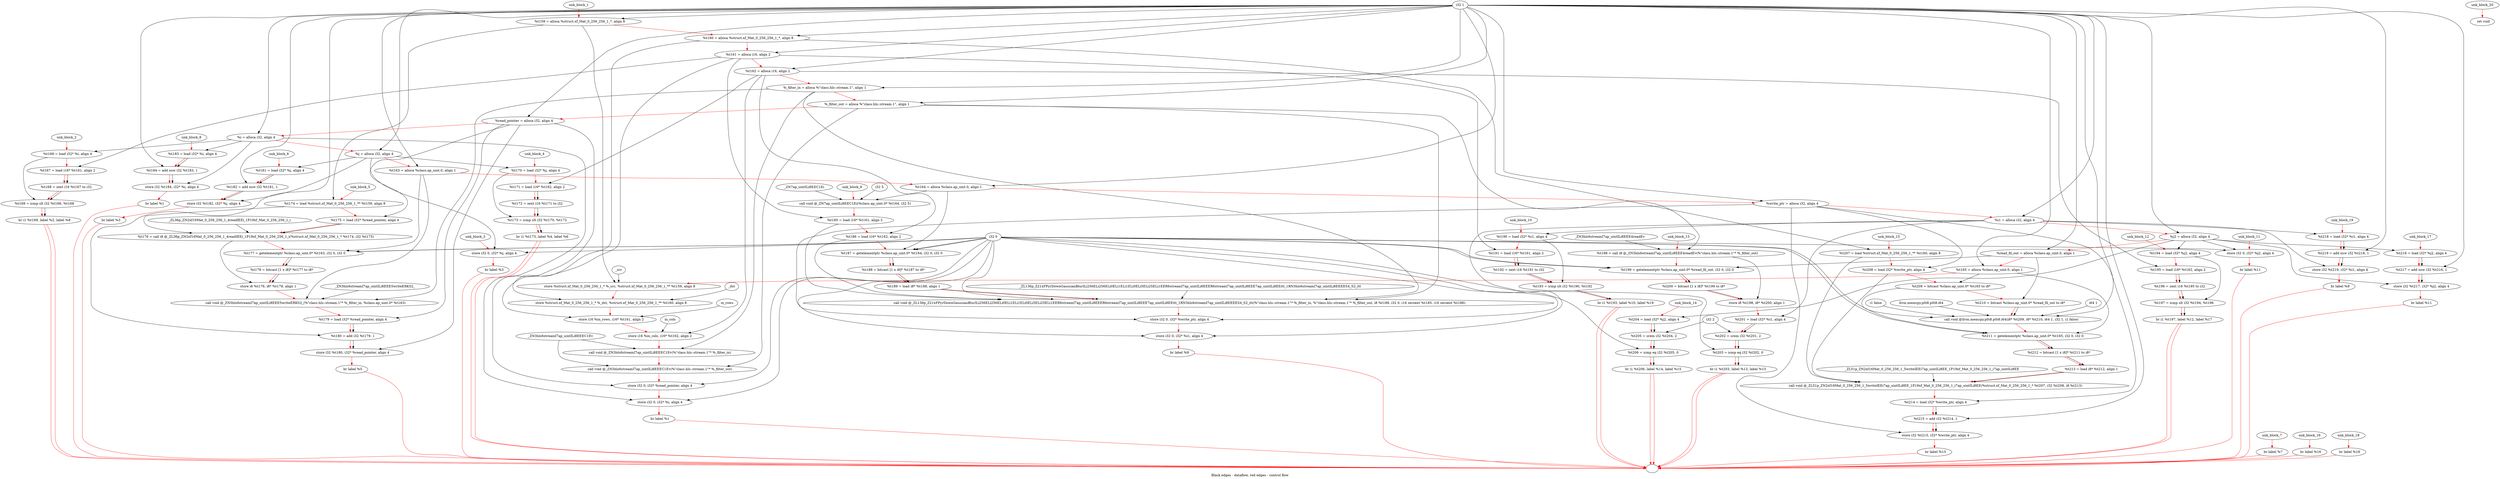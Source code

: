 digraph G {
compound=true
label="Black edges - dataflow, red edges - control flow"
"t159" [label="  %t159 = alloca %struct.xf_Mat_0_256_256_1_*, align 8"]
"t160" [label="  %t160 = alloca %struct.xf_Mat_0_256_256_1_*, align 8"]
"t161" [label="  %t161 = alloca i16, align 2"]
"t162" [label="  %t162 = alloca i16, align 2"]
"_filter_in" [label="  %_filter_in = alloca %\"class.hls::stream.1\", align 1"]
"_filter_out" [label="  %_filter_out = alloca %\"class.hls::stream.1\", align 1"]
"read_pointer" [label="  %read_pointer = alloca i32, align 4"]
"i" [label="  %i = alloca i32, align 4"]
"j" [label="  %j = alloca i32, align 4"]
"t163" [label="  %t163 = alloca %class.ap_uint.0, align 1"]
"t164" [label="  %t164 = alloca %class.ap_uint.0, align 1"]
"write_ptr" [label="  %write_ptr = alloca i32, align 4"]
"i1" [label="  %i1 = alloca i32, align 4"]
"j2" [label="  %j2 = alloca i32, align 4"]
"read_fil_out" [label="  %read_fil_out = alloca %class.ap_uint.0, align 1"]
"t165" [label="  %t165 = alloca %class.ap_uint.0, align 1"]
"_1" [label="  store %struct.xf_Mat_0_256_256_1_* %_src, %struct.xf_Mat_0_256_256_1_** %t159, align 8"]
"_2" [label="  store %struct.xf_Mat_0_256_256_1_* %_dst, %struct.xf_Mat_0_256_256_1_** %t160, align 8"]
"_3" [label="  store i16 %in_rows, i16* %t161, align 2"]
"_4" [label="  store i16 %in_cols, i16* %t162, align 2"]
"_5" [label="  call void @_ZN3hls6streamI7ap_uintILi8EEEC1Ev(%\"class.hls::stream.1\"* %_filter_in)"]
"_6" [label="  call void @_ZN3hls6streamI7ap_uintILi8EEEC1Ev(%\"class.hls::stream.1\"* %_filter_out)"]
"_7" [label="  store i32 0, i32* %read_pointer, align 4"]
"_8" [label="  store i32 0, i32* %i, align 4"]
"_9" [label="  br label %1"]
"unk_block_1" -> "t159"[color=red]
"i32 1" -> "t159"
"t159" -> "t160"[color=red weight=2]
"i32 1" -> "t160"
"t160" -> "t161"[color=red weight=2]
"i32 1" -> "t161"
"t161" -> "t162"[color=red weight=2]
"i32 1" -> "t162"
"t162" -> "_filter_in"[color=red weight=2]
"i32 1" -> "_filter_in"
"_filter_in" -> "_filter_out"[color=red weight=2]
"i32 1" -> "_filter_out"
"_filter_out" -> "read_pointer"[color=red weight=2]
"i32 1" -> "read_pointer"
"read_pointer" -> "i"[color=red weight=2]
"i32 1" -> "i"
"i" -> "j"[color=red weight=2]
"i32 1" -> "j"
"j" -> "t163"[color=red weight=2]
"i32 1" -> "t163"
"t163" -> "t164"[color=red weight=2]
"i32 1" -> "t164"
"t164" -> "write_ptr"[color=red weight=2]
"i32 1" -> "write_ptr"
"write_ptr" -> "i1"[color=red weight=2]
"i32 1" -> "i1"
"i1" -> "j2"[color=red weight=2]
"i32 1" -> "j2"
"j2" -> "read_fil_out"[color=red weight=2]
"i32 1" -> "read_fil_out"
"read_fil_out" -> "t165"[color=red weight=2]
"i32 1" -> "t165"
"t165" -> "_1"[color=red weight=2]
"_src" -> "_1"
"t159" -> "_1"
"_1" -> "_2"[color=red weight=2]
"_dst" -> "_2"
"t160" -> "_2"
"_2" -> "_3"[color=red weight=2]
"in_rows" -> "_3"
"t161" -> "_3"
"_3" -> "_4"[color=red weight=2]
"in_cols" -> "_4"
"t162" -> "_4"
"_4" -> "_5"[color=red weight=2]
"_filter_in" -> "_5"
"_ZN3hls6streamI7ap_uintILi8EEEC1Ev" -> "_5"
"_5" -> "_6"[color=red weight=2]
"_filter_out" -> "_6"
"_ZN3hls6streamI7ap_uintILi8EEEC1Ev" -> "_6"
"_6" -> "_7"[color=red weight=2]
"i32 0" -> "_7"
"read_pointer" -> "_7"
"_7" -> "_8"[color=red weight=2]
"i32 0" -> "_8"
"i" -> "_8"
"_8" -> "_9"[color=red weight=2]
"_9" -> ""[color=red]

"t166" [label="  %t166 = load i32* %i, align 4"]
"t167" [label="  %t167 = load i16* %t161, align 2"]
"t168" [label="  %t168 = zext i16 %t167 to i32"]
"t169" [label="  %t169 = icmp slt i32 %t166, %t168"]
"_10" [label="  br i1 %t169, label %2, label %8"]
"unk_block_2" -> "t166"[color=red]
"i" -> "t166"
"t166" -> "t167"[color=red weight=2]
"t161" -> "t167"
"t167" -> "t168"[color=red weight=2]
"t167" -> "t168"
"t168" -> "t169"[color=red weight=2]
"t166" -> "t169"
"t168" -> "t169"
"t169" -> "_10"[color=red weight=2]
"t169" -> "_10"
"_10" -> ""[color=red]
"_10" -> ""[color=red]

"_11" [label="  store i32 0, i32* %j, align 4"]
"_12" [label="  br label %3"]
"unk_block_3" -> "_11"[color=red]
"i32 0" -> "_11"
"j" -> "_11"
"_11" -> "_12"[color=red weight=2]
"_12" -> ""[color=red]

"t170" [label="  %t170 = load i32* %j, align 4"]
"t171" [label="  %t171 = load i16* %t162, align 2"]
"t172" [label="  %t172 = zext i16 %t171 to i32"]
"t173" [label="  %t173 = icmp slt i32 %t170, %t172"]
"_13" [label="  br i1 %t173, label %4, label %6"]
"unk_block_4" -> "t170"[color=red]
"j" -> "t170"
"t170" -> "t171"[color=red weight=2]
"t162" -> "t171"
"t171" -> "t172"[color=red weight=2]
"t171" -> "t172"
"t172" -> "t173"[color=red weight=2]
"t170" -> "t173"
"t172" -> "t173"
"t173" -> "_13"[color=red weight=2]
"t173" -> "_13"
"_13" -> ""[color=red]
"_13" -> ""[color=red]

"t174" [label="  %t174 = load %struct.xf_Mat_0_256_256_1_** %t159, align 8"]
"t175" [label="  %t175 = load i32* %read_pointer, align 4"]
"t176" [label="  %t176 = call i8 @_ZL36p_ZN2xf16Mat_0_256_256_1_4readIEEi_1P19xf_Mat_0_256_256_1_i(%struct.xf_Mat_0_256_256_1_* %t174, i32 %t175)"]
"t177" [label="  %t177 = getelementptr %class.ap_uint.0* %t163, i32 0, i32 0"]
"t178" [label="  %t178 = bitcast [1 x i8]* %t177 to i8*"]
"_14" [label="  store i8 %t176, i8* %t178, align 1"]
"_15" [label="  call void @_ZN3hls6streamI7ap_uintILi8EEE5writeERKS2_(%\"class.hls::stream.1\"* %_filter_in, %class.ap_uint.0* %t163)"]
"t179" [label="  %t179 = load i32* %read_pointer, align 4"]
"t180" [label="  %t180 = add i32 %t179, 1"]
"_16" [label="  store i32 %t180, i32* %read_pointer, align 4"]
"_17" [label="  br label %5"]
"unk_block_5" -> "t174"[color=red]
"t159" -> "t174"
"t174" -> "t175"[color=red weight=2]
"read_pointer" -> "t175"
"t175" -> "t176"[color=red weight=2]
"t174" -> "t176"
"t175" -> "t176"
"_ZL36p_ZN2xf16Mat_0_256_256_1_4readIEEi_1P19xf_Mat_0_256_256_1_i" -> "t176"
"t176" -> "t177"[color=red weight=2]
"t163" -> "t177"
"i32 0" -> "t177"
"i32 0" -> "t177"
"t177" -> "t178"[color=red weight=2]
"t177" -> "t178"
"t178" -> "_14"[color=red weight=2]
"t176" -> "_14"
"t178" -> "_14"
"_14" -> "_15"[color=red weight=2]
"_filter_in" -> "_15"
"t163" -> "_15"
"_ZN3hls6streamI7ap_uintILi8EEE5writeERKS2_" -> "_15"
"_15" -> "t179"[color=red weight=2]
"read_pointer" -> "t179"
"t179" -> "t180"[color=red weight=2]
"t179" -> "t180"
"i32 1" -> "t180"
"t180" -> "_16"[color=red weight=2]
"t180" -> "_16"
"read_pointer" -> "_16"
"_16" -> "_17"[color=red weight=2]
"_17" -> ""[color=red]

"t181" [label="  %t181 = load i32* %j, align 4"]
"t182" [label="  %t182 = add nsw i32 %t181, 1"]
"_18" [label="  store i32 %t182, i32* %j, align 4"]
"_19" [label="  br label %3"]
"unk_block_6" -> "t181"[color=red]
"j" -> "t181"
"t181" -> "t182"[color=red weight=2]
"t181" -> "t182"
"i32 1" -> "t182"
"t182" -> "_18"[color=red weight=2]
"t182" -> "_18"
"j" -> "_18"
"_18" -> "_19"[color=red weight=2]
"_19" -> ""[color=red]

"_20" [label="  br label %7"]
"unk_block_7" -> "_20"[color=red]
"_20" -> ""[color=red]

"t183" [label="  %t183 = load i32* %i, align 4"]
"t184" [label="  %t184 = add nsw i32 %t183, 1"]
"_21" [label="  store i32 %t184, i32* %i, align 4"]
"_22" [label="  br label %1"]
"unk_block_8" -> "t183"[color=red]
"i" -> "t183"
"t183" -> "t184"[color=red weight=2]
"t183" -> "t184"
"i32 1" -> "t184"
"t184" -> "_21"[color=red weight=2]
"t184" -> "_21"
"i" -> "_21"
"_21" -> "_22"[color=red weight=2]
"_22" -> ""[color=red]

"_23" [label="  call void @_ZN7ap_uintILi8EEC1Ei(%class.ap_uint.0* %t164, i32 5)"]
"t185" [label="  %t185 = load i16* %t161, align 2"]
"t186" [label="  %t186 = load i16* %t162, align 2"]
"t187" [label="  %t187 = getelementptr %class.ap_uint.0* %t164, i32 0, i32 0"]
"t188" [label="  %t188 = bitcast [1 x i8]* %t187 to i8*"]
"t189" [label="  %t189 = load i8* %t188, align 1"]
"_24" [label="  call void @_ZL136p_Z21xFPyrDownGaussianBlurILi256ELi256ELi0ELi1ELi1ELi0ELi5ELi25ELi1EER6streamI7ap_uintILi8EEER6streamI7ap_uintILi8EEE7ap_uintILi8EEitt_1RN3hls6streamI7ap_uintILi8EEEES4_S2_itt(%\"class.hls::stream.1\"* %_filter_in, %\"class.hls::stream.1\"* %_filter_out, i8 %t189, i32 0, i16 zeroext %t185, i16 zeroext %t186)"]
"_25" [label="  store i32 0, i32* %write_ptr, align 4"]
"_26" [label="  store i32 0, i32* %i1, align 4"]
"_27" [label="  br label %9"]
"unk_block_9" -> "_23"[color=red]
"t164" -> "_23"
"i32 5" -> "_23"
"_ZN7ap_uintILi8EEC1Ei" -> "_23"
"_23" -> "t185"[color=red weight=2]
"t161" -> "t185"
"t185" -> "t186"[color=red weight=2]
"t162" -> "t186"
"t186" -> "t187"[color=red weight=2]
"t164" -> "t187"
"i32 0" -> "t187"
"i32 0" -> "t187"
"t187" -> "t188"[color=red weight=2]
"t187" -> "t188"
"t188" -> "t189"[color=red weight=2]
"t188" -> "t189"
"t189" -> "_24"[color=red weight=2]
"_filter_in" -> "_24"
"_filter_out" -> "_24"
"t189" -> "_24"
"i32 0" -> "_24"
"t185" -> "_24"
"t186" -> "_24"
"_ZL136p_Z21xFPyrDownGaussianBlurILi256ELi256ELi0ELi1ELi1ELi0ELi5ELi25ELi1EER6streamI7ap_uintILi8EEER6streamI7ap_uintILi8EEE7ap_uintILi8EEitt_1RN3hls6streamI7ap_uintILi8EEEES4_S2_itt" -> "_24"
"_24" -> "_25"[color=red weight=2]
"i32 0" -> "_25"
"write_ptr" -> "_25"
"_25" -> "_26"[color=red weight=2]
"i32 0" -> "_26"
"i1" -> "_26"
"_26" -> "_27"[color=red weight=2]
"_27" -> ""[color=red]

"t190" [label="  %t190 = load i32* %i1, align 4"]
"t191" [label="  %t191 = load i16* %t161, align 2"]
"t192" [label="  %t192 = zext i16 %t191 to i32"]
"t193" [label="  %t193 = icmp slt i32 %t190, %t192"]
"_28" [label="  br i1 %t193, label %10, label %19"]
"unk_block_10" -> "t190"[color=red]
"i1" -> "t190"
"t190" -> "t191"[color=red weight=2]
"t161" -> "t191"
"t191" -> "t192"[color=red weight=2]
"t191" -> "t192"
"t192" -> "t193"[color=red weight=2]
"t190" -> "t193"
"t192" -> "t193"
"t193" -> "_28"[color=red weight=2]
"t193" -> "_28"
"_28" -> ""[color=red]
"_28" -> ""[color=red]

"_29" [label="  store i32 0, i32* %j2, align 4"]
"_30" [label="  br label %11"]
"unk_block_11" -> "_29"[color=red]
"i32 0" -> "_29"
"j2" -> "_29"
"_29" -> "_30"[color=red weight=2]
"_30" -> ""[color=red]

"t194" [label="  %t194 = load i32* %j2, align 4"]
"t195" [label="  %t195 = load i16* %t162, align 2"]
"t196" [label="  %t196 = zext i16 %t195 to i32"]
"t197" [label="  %t197 = icmp slt i32 %t194, %t196"]
"_31" [label="  br i1 %t197, label %12, label %17"]
"unk_block_12" -> "t194"[color=red]
"j2" -> "t194"
"t194" -> "t195"[color=red weight=2]
"t162" -> "t195"
"t195" -> "t196"[color=red weight=2]
"t195" -> "t196"
"t196" -> "t197"[color=red weight=2]
"t194" -> "t197"
"t196" -> "t197"
"t197" -> "_31"[color=red weight=2]
"t197" -> "_31"
"_31" -> ""[color=red]
"_31" -> ""[color=red]

"t198" [label="  %t198 = call i8 @_ZN3hls6streamI7ap_uintILi8EEE4readEv(%\"class.hls::stream.1\"* %_filter_out)"]
"t199" [label="  %t199 = getelementptr %class.ap_uint.0* %read_fil_out, i32 0, i32 0"]
"t200" [label="  %t200 = bitcast [1 x i8]* %t199 to i8*"]
"_32" [label="  store i8 %t198, i8* %t200, align 1"]
"t201" [label="  %t201 = load i32* %i1, align 4"]
"t202" [label="  %t202 = srem i32 %t201, 2"]
"t203" [label="  %t203 = icmp eq i32 %t202, 0"]
"_33" [label="  br i1 %t203, label %13, label %15"]
"unk_block_13" -> "t198"[color=red]
"_filter_out" -> "t198"
"_ZN3hls6streamI7ap_uintILi8EEE4readEv" -> "t198"
"t198" -> "t199"[color=red weight=2]
"read_fil_out" -> "t199"
"i32 0" -> "t199"
"i32 0" -> "t199"
"t199" -> "t200"[color=red weight=2]
"t199" -> "t200"
"t200" -> "_32"[color=red weight=2]
"t198" -> "_32"
"t200" -> "_32"
"_32" -> "t201"[color=red weight=2]
"i1" -> "t201"
"t201" -> "t202"[color=red weight=2]
"t201" -> "t202"
"i32 2" -> "t202"
"t202" -> "t203"[color=red weight=2]
"t202" -> "t203"
"i32 0" -> "t203"
"t203" -> "_33"[color=red weight=2]
"t203" -> "_33"
"_33" -> ""[color=red]
"_33" -> ""[color=red]

"t204" [label="  %t204 = load i32* %j2, align 4"]
"t205" [label="  %t205 = srem i32 %t204, 2"]
"t206" [label="  %t206 = icmp eq i32 %t205, 0"]
"_34" [label="  br i1 %t206, label %14, label %15"]
"unk_block_14" -> "t204"[color=red]
"j2" -> "t204"
"t204" -> "t205"[color=red weight=2]
"t204" -> "t205"
"i32 2" -> "t205"
"t205" -> "t206"[color=red weight=2]
"t205" -> "t206"
"i32 0" -> "t206"
"t206" -> "_34"[color=red weight=2]
"t206" -> "_34"
"_34" -> ""[color=red]
"_34" -> ""[color=red]

"t207" [label="  %t207 = load %struct.xf_Mat_0_256_256_1_** %t160, align 8"]
"t208" [label="  %t208 = load i32* %write_ptr, align 4"]
"t209" [label="  %t209 = bitcast %class.ap_uint.0* %t165 to i8*"]
"t210" [label="  %t210 = bitcast %class.ap_uint.0* %read_fil_out to i8*"]
"_35" [label="  call void @llvm.memcpy.p0i8.p0i8.i64(i8* %t209, i8* %t210, i64 1, i32 1, i1 false)"]
"t211" [label="  %t211 = getelementptr %class.ap_uint.0* %t165, i32 0, i32 0"]
"t212" [label="  %t212 = bitcast [1 x i8]* %t211 to i8*"]
"t213" [label="  %t213 = load i8* %t212, align 1"]
"_36" [label="  call void @_ZL51p_ZN2xf16Mat_0_256_256_1_5writeIEEi7ap_uintILi8EE_1P19xf_Mat_0_256_256_1_i7ap_uintILi8EE(%struct.xf_Mat_0_256_256_1_* %t207, i32 %t208, i8 %t213)"]
"t214" [label="  %t214 = load i32* %write_ptr, align 4"]
"t215" [label="  %t215 = add i32 %t214, 1"]
"_37" [label="  store i32 %t215, i32* %write_ptr, align 4"]
"_38" [label="  br label %15"]
"unk_block_15" -> "t207"[color=red]
"t160" -> "t207"
"t207" -> "t208"[color=red weight=2]
"write_ptr" -> "t208"
"t208" -> "t209"[color=red weight=2]
"t165" -> "t209"
"t209" -> "t210"[color=red weight=2]
"read_fil_out" -> "t210"
"t210" -> "_35"[color=red weight=2]
"t209" -> "_35"
"t210" -> "_35"
"i64 1" -> "_35"
"i32 1" -> "_35"
"i1 false" -> "_35"
"llvm.memcpy.p0i8.p0i8.i64" -> "_35"
"_35" -> "t211"[color=red weight=2]
"t165" -> "t211"
"i32 0" -> "t211"
"i32 0" -> "t211"
"t211" -> "t212"[color=red weight=2]
"t211" -> "t212"
"t212" -> "t213"[color=red weight=2]
"t212" -> "t213"
"t213" -> "_36"[color=red weight=2]
"t207" -> "_36"
"t208" -> "_36"
"t213" -> "_36"
"_ZL51p_ZN2xf16Mat_0_256_256_1_5writeIEEi7ap_uintILi8EE_1P19xf_Mat_0_256_256_1_i7ap_uintILi8EE" -> "_36"
"_36" -> "t214"[color=red weight=2]
"write_ptr" -> "t214"
"t214" -> "t215"[color=red weight=2]
"t214" -> "t215"
"i32 1" -> "t215"
"t215" -> "_37"[color=red weight=2]
"t215" -> "_37"
"write_ptr" -> "_37"
"_37" -> "_38"[color=red weight=2]
"_38" -> ""[color=red]

"_39" [label="  br label %16"]
"unk_block_16" -> "_39"[color=red]
"_39" -> ""[color=red]

"t216" [label="  %t216 = load i32* %j2, align 4"]
"t217" [label="  %t217 = add nsw i32 %t216, 1"]
"_40" [label="  store i32 %t217, i32* %j2, align 4"]
"_41" [label="  br label %11"]
"unk_block_17" -> "t216"[color=red]
"j2" -> "t216"
"t216" -> "t217"[color=red weight=2]
"t216" -> "t217"
"i32 1" -> "t217"
"t217" -> "_40"[color=red weight=2]
"t217" -> "_40"
"j2" -> "_40"
"_40" -> "_41"[color=red weight=2]
"_41" -> ""[color=red]

"_42" [label="  br label %18"]
"unk_block_18" -> "_42"[color=red]
"_42" -> ""[color=red]

"t218" [label="  %t218 = load i32* %i1, align 4"]
"t219" [label="  %t219 = add nsw i32 %t218, 1"]
"_43" [label="  store i32 %t219, i32* %i1, align 4"]
"_44" [label="  br label %9"]
"unk_block_19" -> "t218"[color=red]
"i1" -> "t218"
"t218" -> "t219"[color=red weight=2]
"t218" -> "t219"
"i32 1" -> "t219"
"t219" -> "_43"[color=red weight=2]
"t219" -> "_43"
"i1" -> "_43"
"_43" -> "_44"[color=red weight=2]
"_44" -> ""[color=red]

"_45" [label="  ret void"]
"unk_block_20" -> "_45"[color=red]

}
